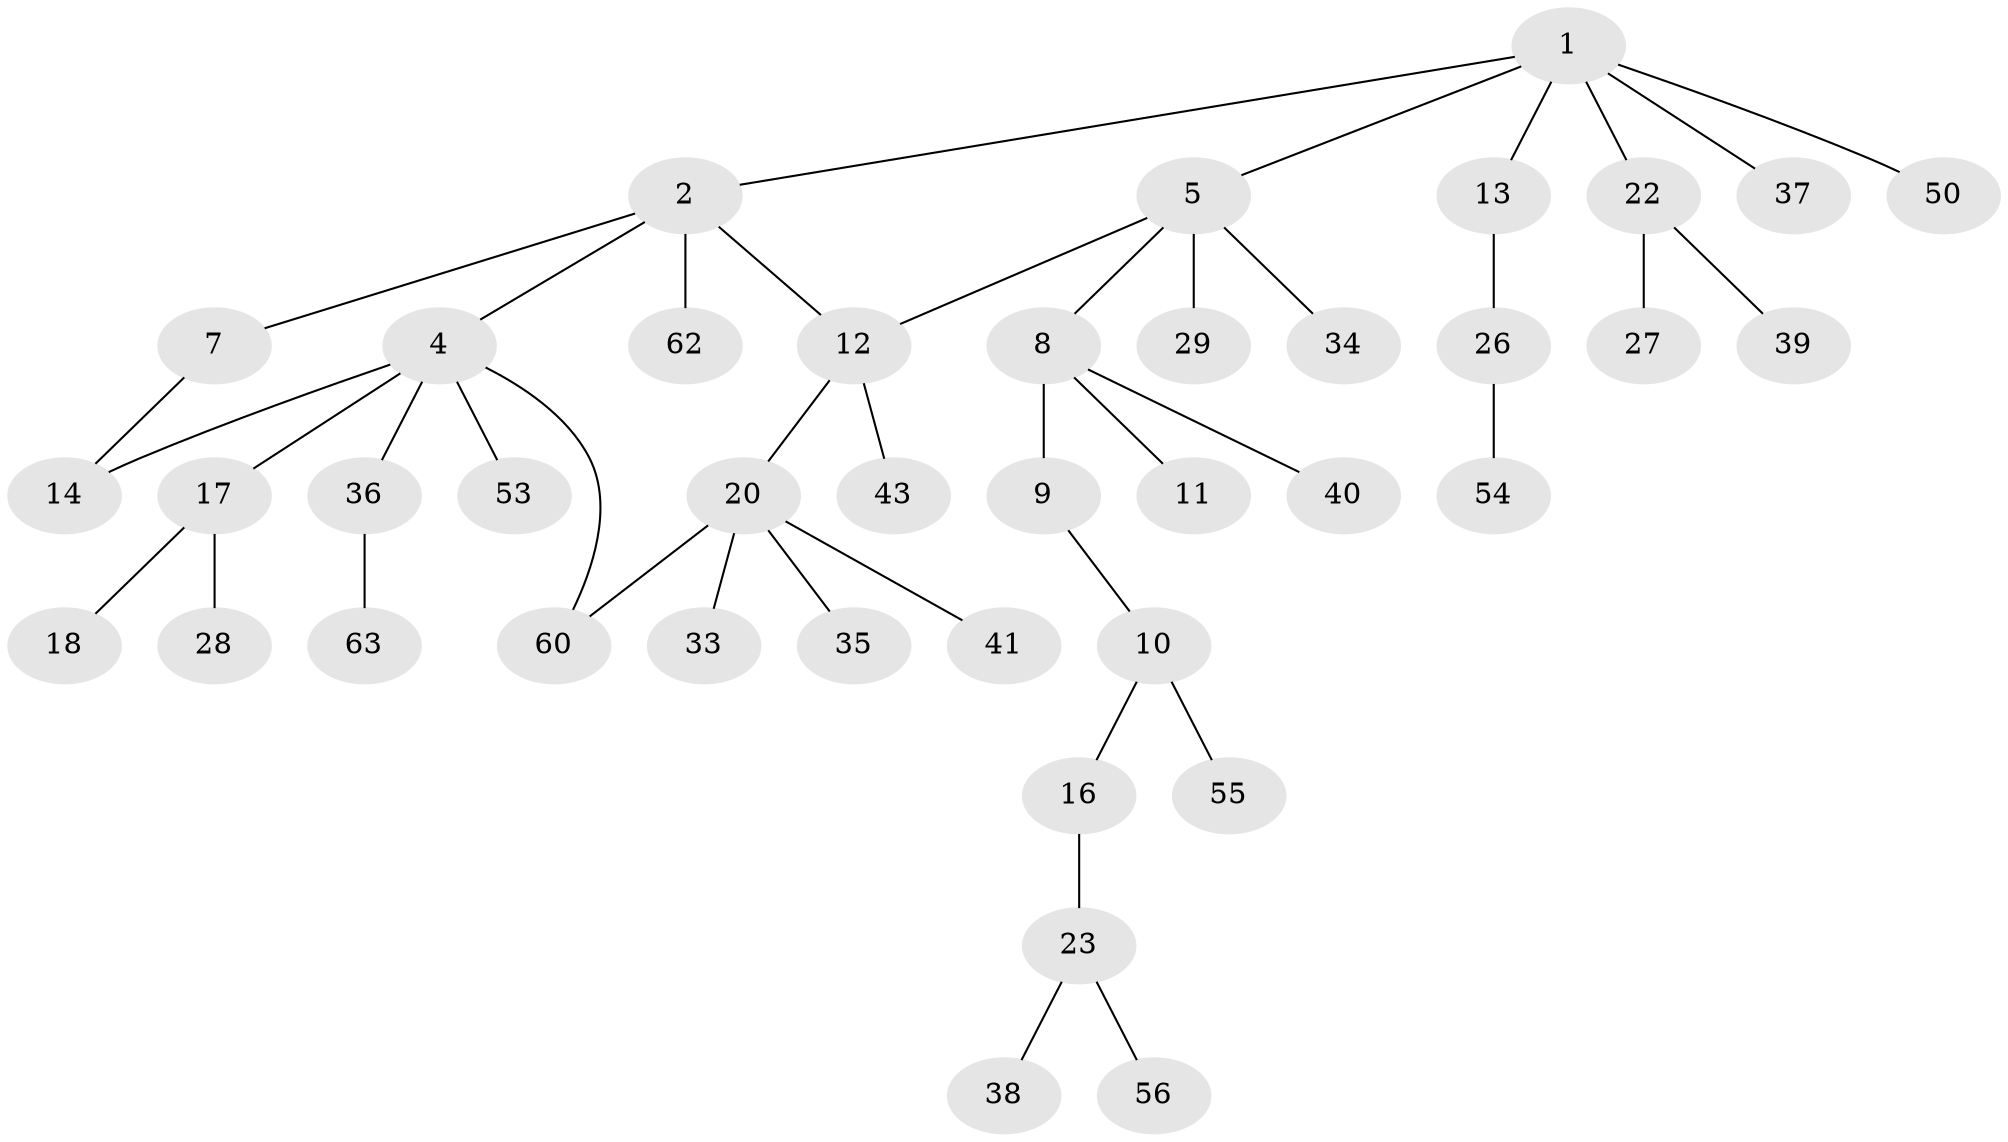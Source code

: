 // Generated by graph-tools (version 1.1) at 2025/51/02/27/25 19:51:36]
// undirected, 40 vertices, 42 edges
graph export_dot {
graph [start="1"]
  node [color=gray90,style=filled];
  1 [super="+6"];
  2 [super="+3"];
  4 [super="+47"];
  5 [super="+19"];
  7 [super="+61"];
  8 [super="+21"];
  9;
  10 [super="+31"];
  11 [super="+57"];
  12 [super="+15"];
  13 [super="+58"];
  14 [super="+48"];
  16 [super="+24"];
  17 [super="+49"];
  18;
  20 [super="+42"];
  22 [super="+25"];
  23 [super="+45"];
  26 [super="+30"];
  27;
  28 [super="+32"];
  29;
  33;
  34;
  35;
  36 [super="+44"];
  37 [super="+46"];
  38 [super="+51"];
  39;
  40 [super="+52"];
  41;
  43;
  50;
  53;
  54;
  55 [super="+59"];
  56;
  60;
  62;
  63;
  1 -- 2;
  1 -- 5;
  1 -- 50;
  1 -- 37;
  1 -- 22;
  1 -- 13;
  2 -- 7;
  2 -- 4;
  2 -- 12;
  2 -- 62;
  4 -- 17;
  4 -- 36;
  4 -- 53;
  4 -- 14;
  4 -- 60;
  5 -- 8;
  5 -- 34;
  5 -- 12;
  5 -- 29;
  7 -- 14;
  8 -- 9;
  8 -- 11;
  8 -- 40;
  9 -- 10;
  10 -- 16;
  10 -- 55;
  12 -- 20;
  12 -- 43;
  13 -- 26;
  16 -- 23;
  17 -- 18;
  17 -- 28;
  20 -- 33;
  20 -- 35;
  20 -- 41;
  20 -- 60;
  22 -- 39;
  22 -- 27;
  23 -- 38;
  23 -- 56;
  26 -- 54;
  36 -- 63;
}
